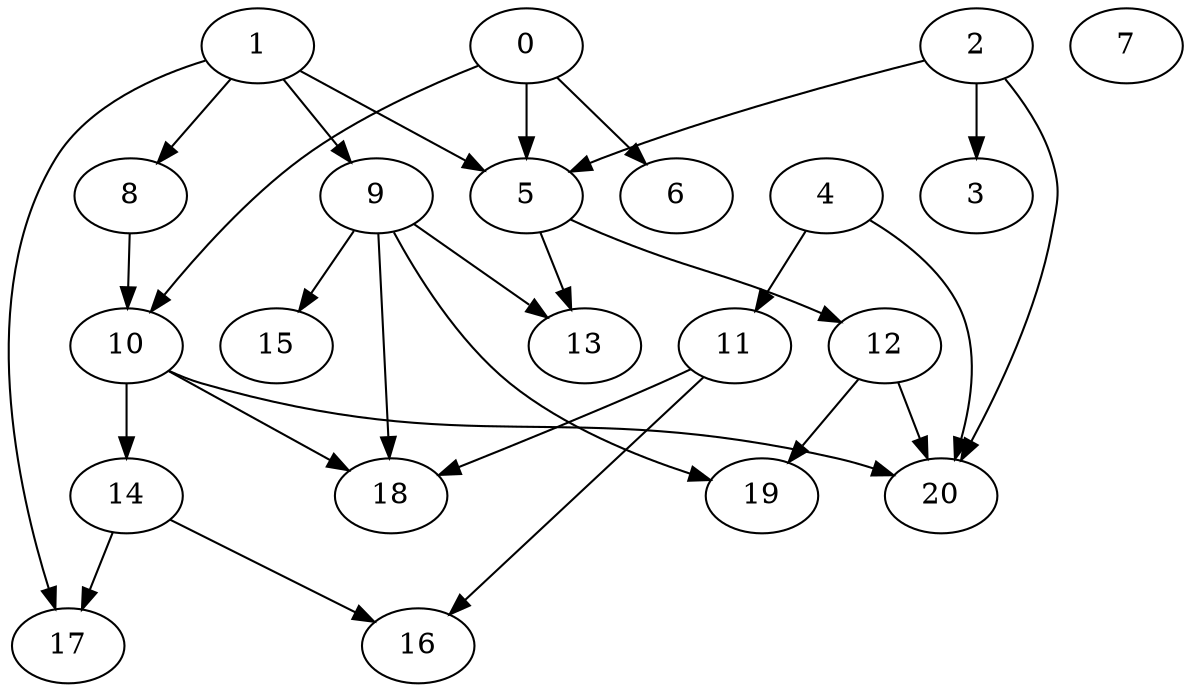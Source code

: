 digraph "Random_Nodes_21_Density_1.33_CCR_10.01_WeightType_Random" {
	graph ["Duplicate states"=0,
		GraphType=Random,
		"Max states in OPEN"=0,
		Modes="120000ms; topo-ordered tasks, ; Pruning: task equivalence, fixed order ready list, ; F-value: ; Optimisation: best schedule length (\
SL) optimisation on equal, ",
		NumberOfTasks=21,
		"Pruned using list schedule length"=2776375,
		"States removed from OPEN"=0,
		TargetSystem="Homogeneous-2",
		"Time to schedule (ms)"=4487,
		"Total idle time"=34,
		"Total schedule length"=83,
		"Total sequential time"=131,
		"Total states created"=11339607
	];
	1	["Finish time"=21,
		Processor=0,
		"Start time"=13,
		Weight=8];
	8	["Finish time"=27,
		Processor=0,
		"Start time"=25,
		Weight=2];
	1 -> 8	[Weight=55];
	5	["Finish time"=51,
		Processor=0,
		"Start time"=46,
		Weight=5];
	1 -> 5	[Weight=69];
	9	["Finish time"=25,
		Processor=0,
		"Start time"=21,
		Weight=4];
	1 -> 9	[Weight=62];
	17	["Finish time"=46,
		Processor=0,
		"Start time"=42,
		Weight=4];
	1 -> 17	[Weight=62];
	0	["Finish time"=13,
		Processor=0,
		"Start time"=5,
		Weight=8];
	10	["Finish time"=34,
		Processor=0,
		"Start time"=27,
		Weight=7];
	0 -> 10	[Weight=14];
	0 -> 5	[Weight=69];
	6	["Finish time"=82,
		Processor=1,
		"Start time"=77,
		Weight=5];
	0 -> 6	[Weight=55];
	8 -> 10	[Weight=49];
	2	["Finish time"=5,
		Processor=0,
		"Start time"=0,
		Weight=5];
	2 -> 5	[Weight=49];
	20	["Finish time"=83,
		Processor=0,
		"Start time"=73,
		Weight=10];
	2 -> 20	[Weight=55];
	3	["Finish time"=53,
		Processor=1,
		"Start time"=47,
		Weight=6];
	2 -> 3	[Weight=42];
	4	["Finish time"=18,
		Processor=1,
		"Start time"=8,
		Weight=10];
	11	["Finish time"=57,
		Processor=1,
		"Start time"=53,
		Weight=4];
	4 -> 11	[Weight=42];
	4 -> 20	[Weight=42];
	14	["Finish time"=42,
		Processor=0,
		"Start time"=34,
		Weight=8];
	10 -> 14	[Weight=55];
	10 -> 20	[Weight=42];
	18	["Finish time"=70,
		Processor=1,
		"Start time"=62,
		Weight=8];
	10 -> 18	[Weight=28];
	12	["Finish time"=64,
		Processor=0,
		"Start time"=60,
		Weight=4];
	5 -> 12	[Weight=35];
	13	["Finish time"=60,
		Processor=0,
		"Start time"=51,
		Weight=9];
	5 -> 13	[Weight=35];
	11 -> 18	[Weight=69];
	16	["Finish time"=75,
		Processor=1,
		"Start time"=70,
		Weight=5];
	11 -> 16	[Weight=28];
	9 -> 13	[Weight=62];
	19	["Finish time"=73,
		Processor=0,
		"Start time"=64,
		Weight=9];
	9 -> 19	[Weight=55];
	9 -> 18	[Weight=35];
	15	["Finish time"=77,
		Processor=1,
		"Start time"=75,
		Weight=2];
	9 -> 15	[Weight=49];
	12 -> 20	[Weight=14];
	12 -> 19	[Weight=62];
	14 -> 16	[Weight=28];
	14 -> 17	[Weight=49];
	7	["Finish time"=8,
		Processor=1,
		"Start time"=0,
		Weight=8];
}

